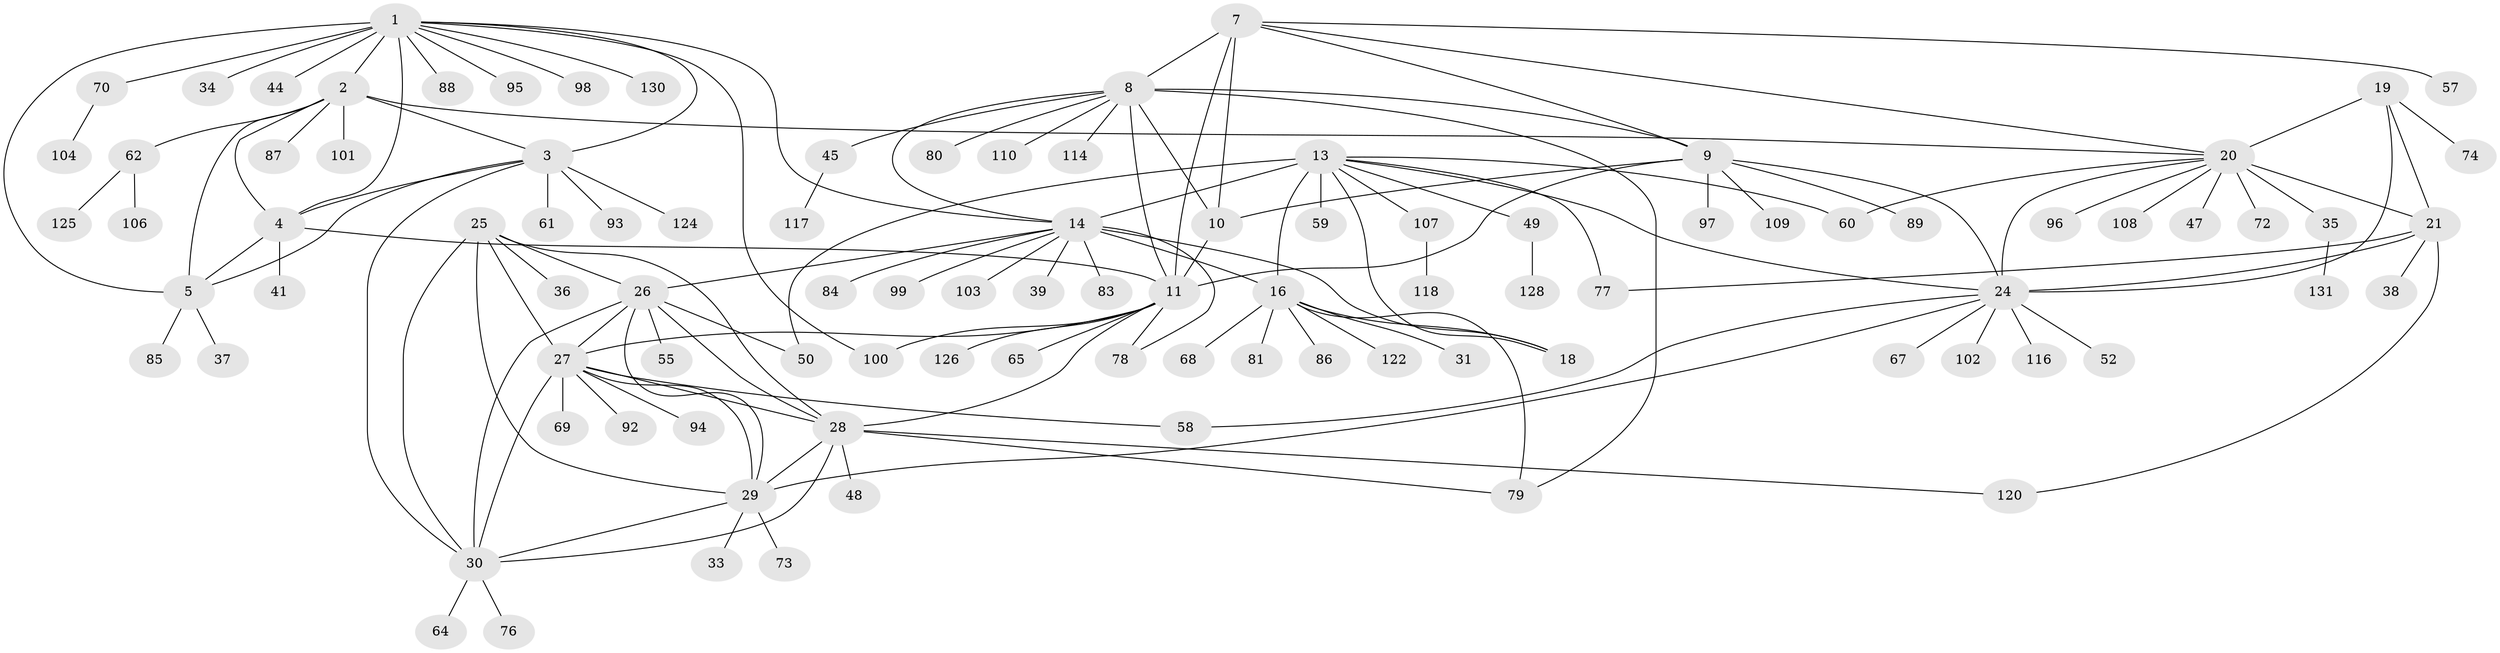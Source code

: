 // original degree distribution, {10: 0.022727272727272728, 9: 0.05303030303030303, 7: 0.03787878787878788, 8: 0.030303030303030304, 12: 0.022727272727272728, 6: 0.03787878787878788, 11: 0.015151515151515152, 14: 0.007575757575757576, 1: 0.5909090909090909, 3: 0.045454545454545456, 2: 0.12878787878787878, 4: 0.007575757575757576}
// Generated by graph-tools (version 1.1) at 2025/11/02/27/25 16:11:33]
// undirected, 99 vertices, 143 edges
graph export_dot {
graph [start="1"]
  node [color=gray90,style=filled];
  1 [super="+6"];
  2 [super="+40"];
  3 [super="+43"];
  4;
  5 [super="+113"];
  7 [super="+112"];
  8 [super="+32"];
  9 [super="+63"];
  10 [super="+119"];
  11 [super="+12"];
  13 [super="+17"];
  14 [super="+15"];
  16 [super="+82"];
  18 [super="+90"];
  19 [super="+51"];
  20 [super="+23"];
  21 [super="+22"];
  24 [super="+56"];
  25 [super="+127"];
  26 [super="+121"];
  27 [super="+91"];
  28 [super="+54"];
  29 [super="+42"];
  30 [super="+53"];
  31;
  33;
  34;
  35 [super="+115"];
  36;
  37;
  38;
  39;
  41;
  44;
  45 [super="+46"];
  47;
  48;
  49;
  50;
  52;
  55;
  57;
  58 [super="+71"];
  59;
  60;
  61;
  62 [super="+66"];
  64;
  65;
  67 [super="+123"];
  68;
  69 [super="+111"];
  70 [super="+75"];
  72;
  73;
  74;
  76;
  77;
  78;
  79 [super="+129"];
  80;
  81;
  83;
  84;
  85;
  86;
  87;
  88;
  89;
  92;
  93;
  94;
  95;
  96;
  97 [super="+105"];
  98;
  99;
  100;
  101 [super="+132"];
  102;
  103;
  104;
  106;
  107;
  108;
  109;
  110;
  114;
  116;
  117;
  118;
  120;
  122;
  124;
  125;
  126;
  128;
  130;
  131;
  1 -- 2 [weight=2];
  1 -- 3 [weight=2];
  1 -- 4 [weight=2];
  1 -- 5 [weight=2];
  1 -- 34;
  1 -- 44;
  1 -- 88;
  1 -- 100;
  1 -- 14;
  1 -- 98;
  1 -- 130;
  1 -- 70;
  1 -- 95;
  2 -- 3;
  2 -- 4;
  2 -- 5;
  2 -- 62;
  2 -- 87;
  2 -- 101;
  2 -- 20;
  3 -- 4;
  3 -- 5;
  3 -- 30;
  3 -- 61;
  3 -- 124;
  3 -- 93;
  4 -- 5;
  4 -- 11;
  4 -- 41;
  5 -- 37;
  5 -- 85;
  7 -- 8;
  7 -- 9;
  7 -- 10;
  7 -- 11 [weight=2];
  7 -- 57;
  7 -- 20;
  8 -- 9;
  8 -- 10;
  8 -- 11 [weight=2];
  8 -- 45;
  8 -- 80;
  8 -- 110;
  8 -- 114;
  8 -- 14;
  8 -- 79;
  9 -- 10;
  9 -- 11 [weight=2];
  9 -- 89;
  9 -- 97;
  9 -- 109;
  9 -- 24;
  10 -- 11 [weight=2];
  11 -- 27;
  11 -- 65;
  11 -- 78;
  11 -- 100;
  11 -- 28;
  11 -- 126;
  13 -- 14 [weight=4];
  13 -- 16 [weight=2];
  13 -- 18 [weight=2];
  13 -- 49;
  13 -- 60;
  13 -- 107;
  13 -- 77;
  13 -- 50;
  13 -- 24;
  13 -- 59;
  14 -- 16 [weight=2];
  14 -- 18 [weight=2];
  14 -- 99;
  14 -- 103;
  14 -- 39;
  14 -- 78;
  14 -- 83;
  14 -- 84;
  14 -- 26;
  16 -- 18;
  16 -- 31;
  16 -- 68;
  16 -- 79;
  16 -- 81;
  16 -- 86;
  16 -- 122;
  19 -- 20 [weight=2];
  19 -- 21 [weight=2];
  19 -- 24;
  19 -- 74;
  20 -- 21 [weight=4];
  20 -- 24 [weight=2];
  20 -- 35;
  20 -- 47;
  20 -- 96;
  20 -- 72;
  20 -- 108;
  20 -- 60;
  21 -- 24 [weight=2];
  21 -- 120;
  21 -- 38;
  21 -- 77;
  24 -- 29;
  24 -- 52;
  24 -- 58;
  24 -- 67;
  24 -- 102;
  24 -- 116;
  25 -- 26;
  25 -- 27;
  25 -- 28;
  25 -- 29;
  25 -- 30;
  25 -- 36;
  26 -- 27;
  26 -- 28;
  26 -- 29;
  26 -- 30;
  26 -- 50;
  26 -- 55;
  27 -- 28;
  27 -- 29;
  27 -- 30;
  27 -- 58;
  27 -- 69;
  27 -- 92;
  27 -- 94;
  28 -- 29;
  28 -- 30;
  28 -- 48;
  28 -- 120;
  28 -- 79;
  29 -- 30;
  29 -- 33;
  29 -- 73;
  30 -- 64;
  30 -- 76;
  35 -- 131;
  45 -- 117;
  49 -- 128;
  62 -- 106;
  62 -- 125;
  70 -- 104;
  107 -- 118;
}
